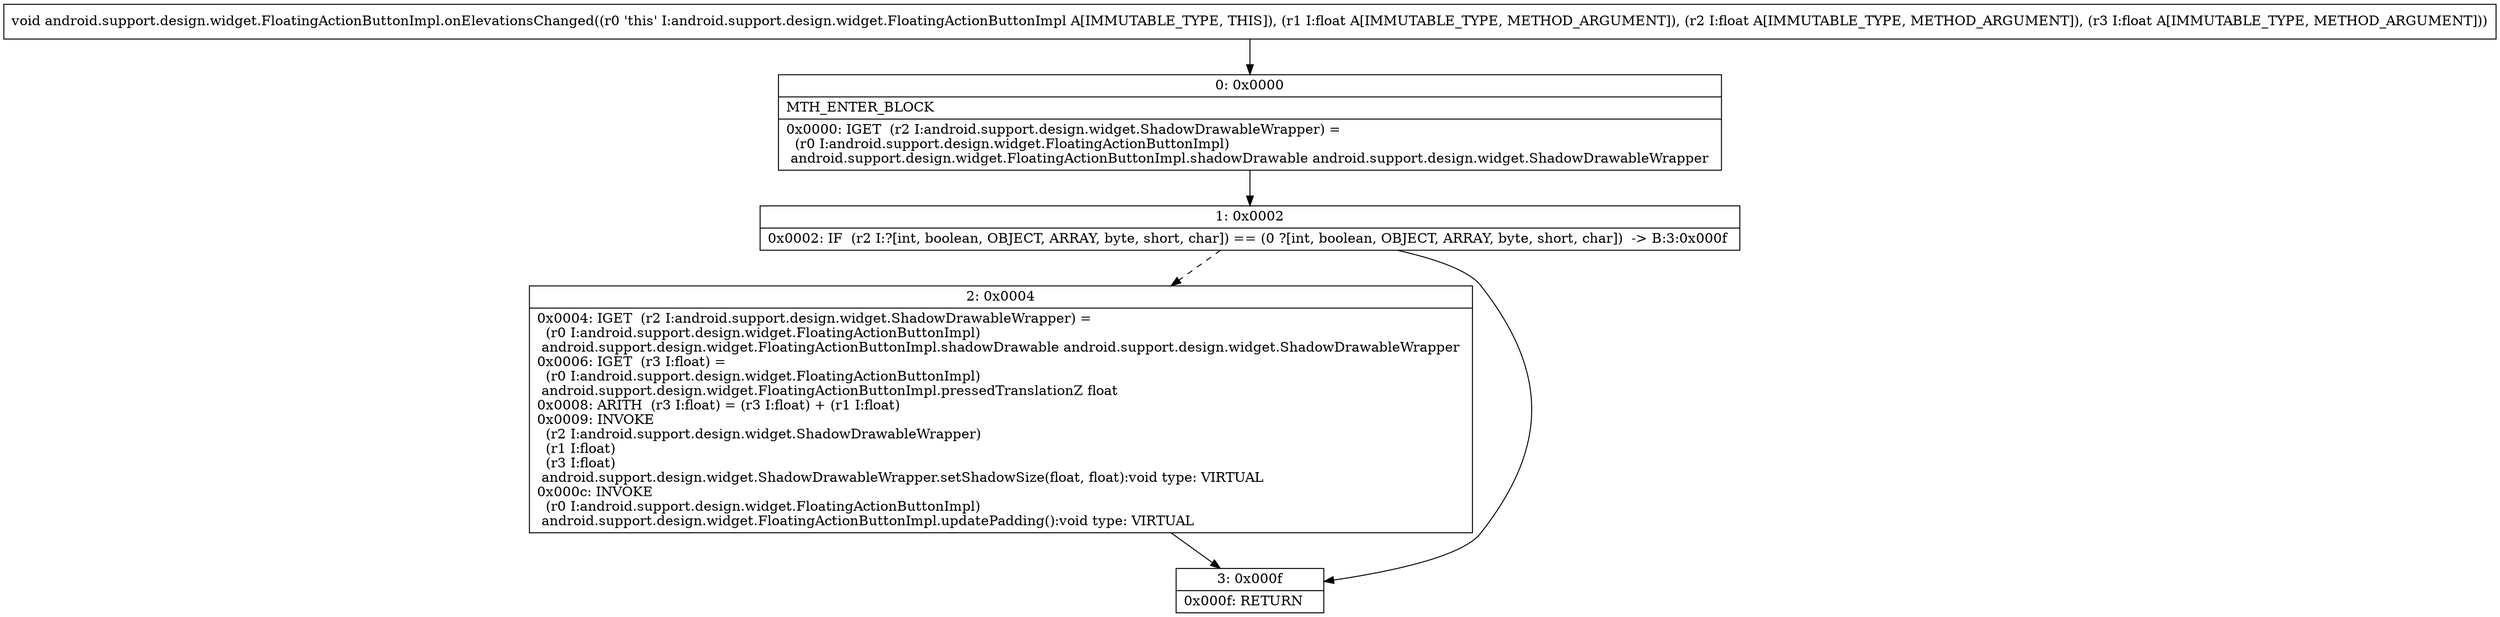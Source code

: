 digraph "CFG forandroid.support.design.widget.FloatingActionButtonImpl.onElevationsChanged(FFF)V" {
Node_0 [shape=record,label="{0\:\ 0x0000|MTH_ENTER_BLOCK\l|0x0000: IGET  (r2 I:android.support.design.widget.ShadowDrawableWrapper) = \l  (r0 I:android.support.design.widget.FloatingActionButtonImpl)\l android.support.design.widget.FloatingActionButtonImpl.shadowDrawable android.support.design.widget.ShadowDrawableWrapper \l}"];
Node_1 [shape=record,label="{1\:\ 0x0002|0x0002: IF  (r2 I:?[int, boolean, OBJECT, ARRAY, byte, short, char]) == (0 ?[int, boolean, OBJECT, ARRAY, byte, short, char])  \-\> B:3:0x000f \l}"];
Node_2 [shape=record,label="{2\:\ 0x0004|0x0004: IGET  (r2 I:android.support.design.widget.ShadowDrawableWrapper) = \l  (r0 I:android.support.design.widget.FloatingActionButtonImpl)\l android.support.design.widget.FloatingActionButtonImpl.shadowDrawable android.support.design.widget.ShadowDrawableWrapper \l0x0006: IGET  (r3 I:float) = \l  (r0 I:android.support.design.widget.FloatingActionButtonImpl)\l android.support.design.widget.FloatingActionButtonImpl.pressedTranslationZ float \l0x0008: ARITH  (r3 I:float) = (r3 I:float) + (r1 I:float) \l0x0009: INVOKE  \l  (r2 I:android.support.design.widget.ShadowDrawableWrapper)\l  (r1 I:float)\l  (r3 I:float)\l android.support.design.widget.ShadowDrawableWrapper.setShadowSize(float, float):void type: VIRTUAL \l0x000c: INVOKE  \l  (r0 I:android.support.design.widget.FloatingActionButtonImpl)\l android.support.design.widget.FloatingActionButtonImpl.updatePadding():void type: VIRTUAL \l}"];
Node_3 [shape=record,label="{3\:\ 0x000f|0x000f: RETURN   \l}"];
MethodNode[shape=record,label="{void android.support.design.widget.FloatingActionButtonImpl.onElevationsChanged((r0 'this' I:android.support.design.widget.FloatingActionButtonImpl A[IMMUTABLE_TYPE, THIS]), (r1 I:float A[IMMUTABLE_TYPE, METHOD_ARGUMENT]), (r2 I:float A[IMMUTABLE_TYPE, METHOD_ARGUMENT]), (r3 I:float A[IMMUTABLE_TYPE, METHOD_ARGUMENT])) }"];
MethodNode -> Node_0;
Node_0 -> Node_1;
Node_1 -> Node_2[style=dashed];
Node_1 -> Node_3;
Node_2 -> Node_3;
}

